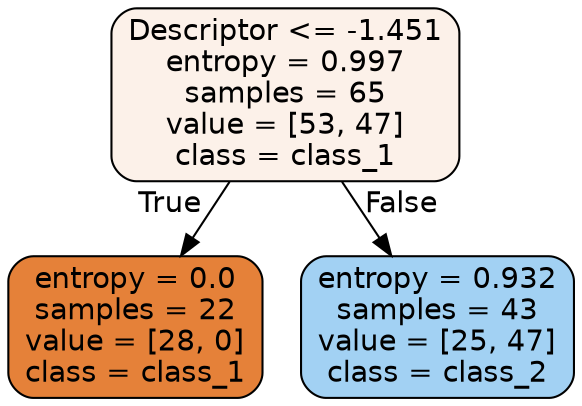 digraph Tree {
node [shape=box, style="filled, rounded", color="black", fontname="helvetica"] ;
edge [fontname="helvetica"] ;
0 [label="Descriptor <= -1.451\nentropy = 0.997\nsamples = 65\nvalue = [53, 47]\nclass = class_1", fillcolor="#fcf1e9"] ;
1 [label="entropy = 0.0\nsamples = 22\nvalue = [28, 0]\nclass = class_1", fillcolor="#e58139"] ;
0 -> 1 [labeldistance=2.5, labelangle=45, headlabel="True"] ;
2 [label="entropy = 0.932\nsamples = 43\nvalue = [25, 47]\nclass = class_2", fillcolor="#a2d1f3"] ;
0 -> 2 [labeldistance=2.5, labelangle=-45, headlabel="False"] ;
}